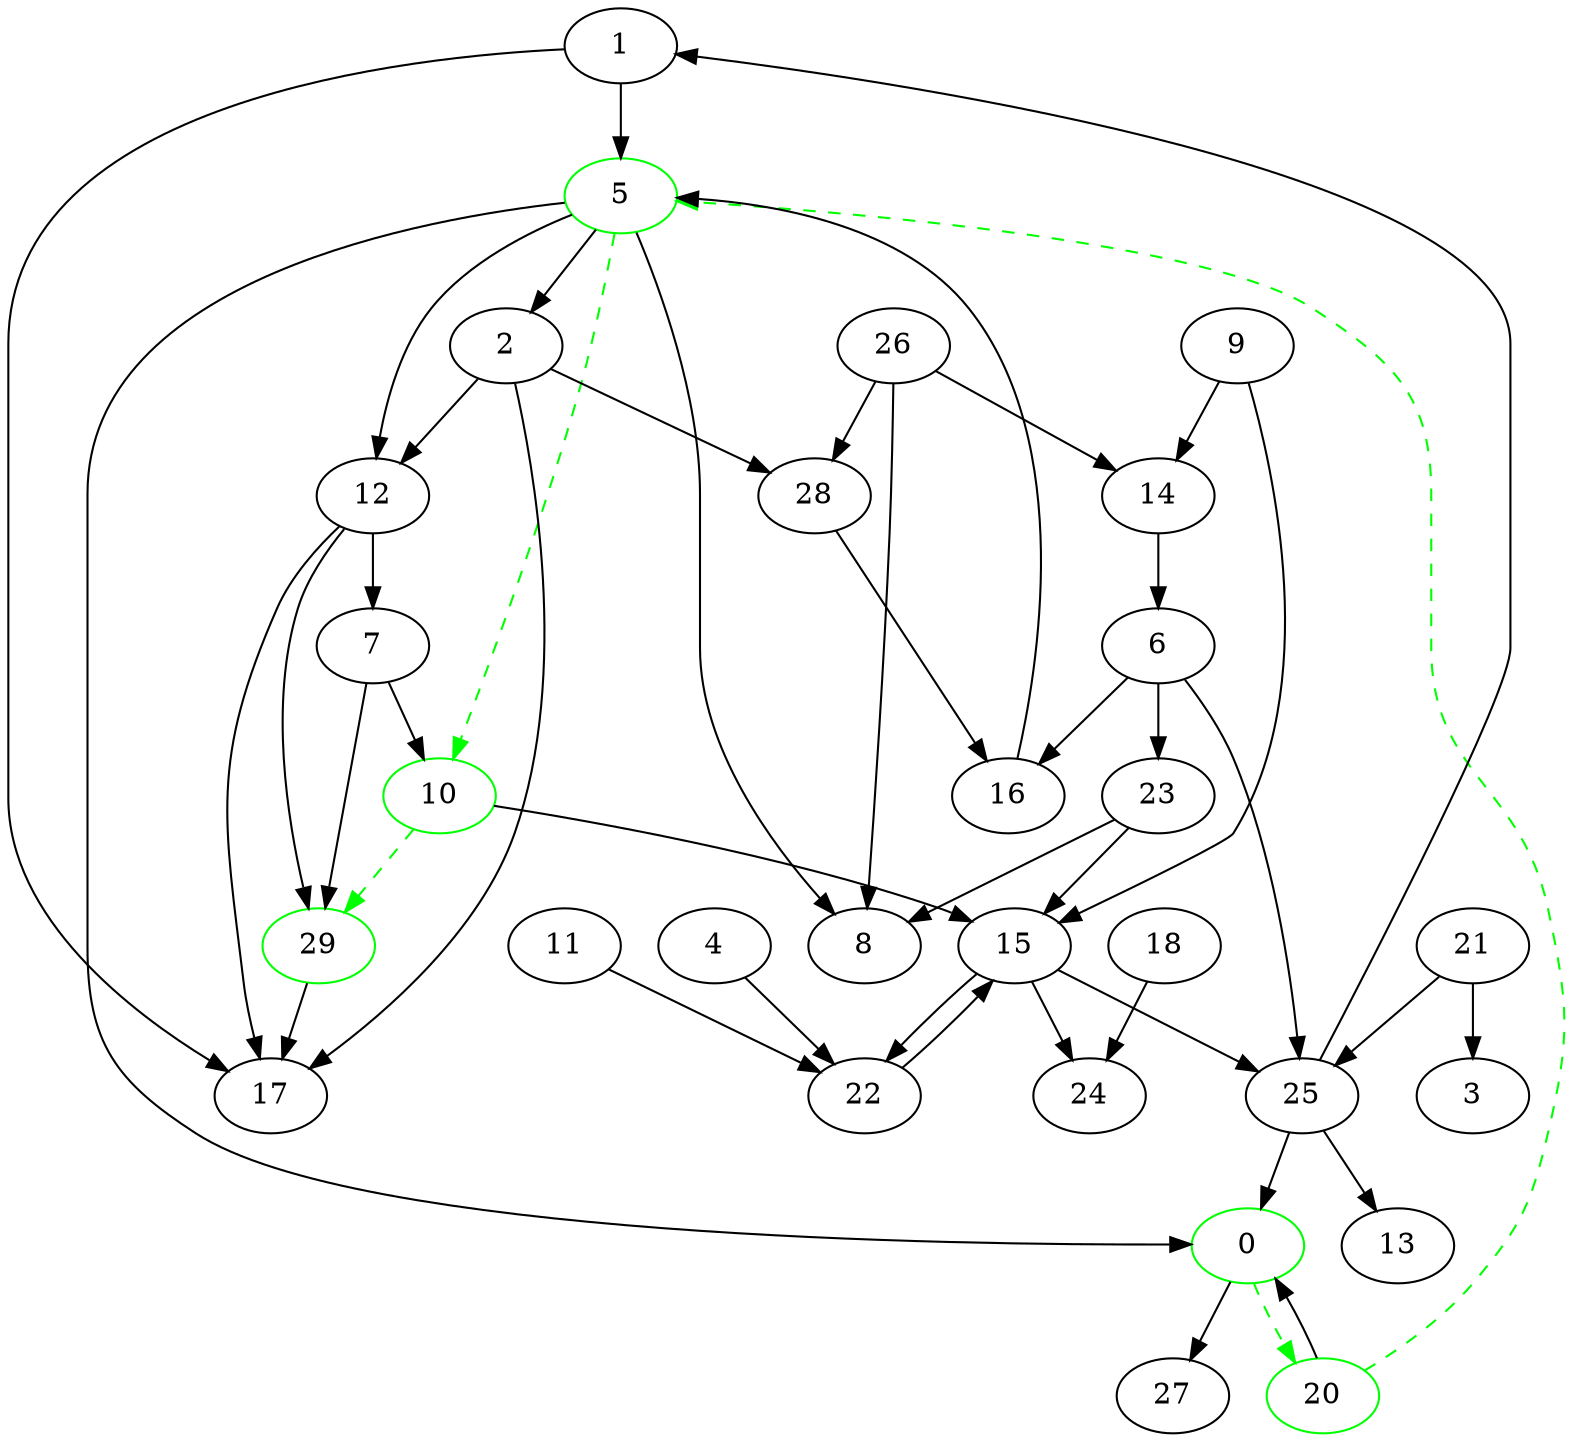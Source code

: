 digraph G {
    dpi = 300;
    29 [ color = "green", style = ""];
    10 [ color = "green", style = ""];
    5 [ color = "green", style = ""];
    20 [ color = "green", style = ""];
    0 [ color = "green", style = ""];

    0 -> 20 [label="", color = "green", style = "dashed"];
    0 -> 27 [label="", color = "", style = ""];
    1 -> 5 [label="", color = "", style = ""];
    1 -> 17 [label="", color = "", style = ""];
    2 -> 12 [label="", color = "", style = ""];
    2 -> 17 [label="", color = "", style = ""];
    2 -> 28 [label="", color = "", style = ""];
    4 -> 22 [label="", color = "", style = ""];
    5 -> 0 [label="", color = "", style = ""];
    5 -> 2 [label="", color = "", style = ""];
    5 -> 8 [label="", color = "", style = ""];
    5 -> 10 [label="", color = "green", style = "dashed"];
    5 -> 12 [label="", color = "", style = ""];
    6 -> 16 [label="", color = "", style = ""];
    6 -> 23 [label="", color = "", style = ""];
    6 -> 25 [label="", color = "", style = ""];
    7 -> 10 [label="", color = "", style = ""];
    7 -> 29 [label="", color = "", style = ""];
    9 -> 14 [label="", color = "", style = ""];
    9 -> 15 [label="", color = "", style = ""];
    10 -> 15 [label="", color = "", style = ""];
    10 -> 29 [label="", color = "green", style = "dashed"];
    11 -> 22 [label="", color = "", style = ""];
    12 -> 7 [label="", color = "", style = ""];
    12 -> 17 [label="", color = "", style = ""];
    12 -> 29 [label="", color = "", style = ""];
    14 -> 6 [label="", color = "", style = ""];
    15 -> 22 [label="", color = "", style = ""];
    15 -> 24 [label="", color = "", style = ""];
    15 -> 25 [label="", color = "", style = ""];
    16 -> 5 [label="", color = "", style = ""];
    18 -> 24 [label="", color = "", style = ""];
    20 -> 0 [label="", color = "", style = ""];
    20 -> 5 [label="", color = "green", style = "dashed"];
    21 -> 3 [label="", color = "", style = ""];
    21 -> 25 [label="", color = "", style = ""];
    22 -> 15 [label="", color = "", style = ""];
    23 -> 8 [label="", color = "", style = ""];
    23 -> 15 [label="", color = "", style = ""];
    25 -> 0 [label="", color = "", style = ""];
    25 -> 1 [label="", color = "", style = ""];
    25 -> 13 [label="", color = "", style = ""];
    26 -> 8 [label="", color = "", style = ""];
    26 -> 14 [label="", color = "", style = ""];
    26 -> 28 [label="", color = "", style = ""];
    28 -> 16 [label="", color = "", style = ""];
    29 -> 17 [label="", color = "", style = ""];
}
